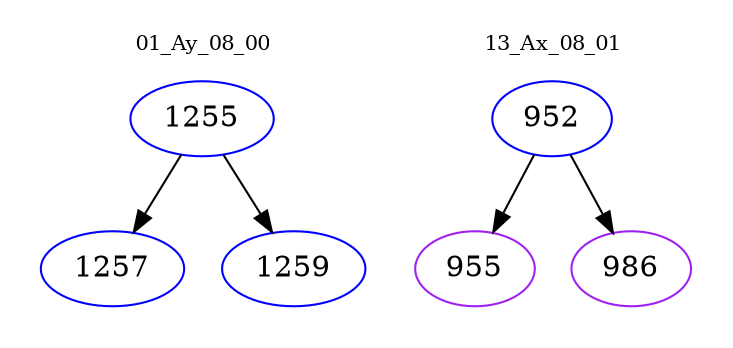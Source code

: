 digraph{
subgraph cluster_0 {
color = white
label = "01_Ay_08_00";
fontsize=10;
T0_1255 [label="1255", color="blue"]
T0_1255 -> T0_1257 [color="black"]
T0_1257 [label="1257", color="blue"]
T0_1255 -> T0_1259 [color="black"]
T0_1259 [label="1259", color="blue"]
}
subgraph cluster_1 {
color = white
label = "13_Ax_08_01";
fontsize=10;
T1_952 [label="952", color="blue"]
T1_952 -> T1_955 [color="black"]
T1_955 [label="955", color="purple"]
T1_952 -> T1_986 [color="black"]
T1_986 [label="986", color="purple"]
}
}
